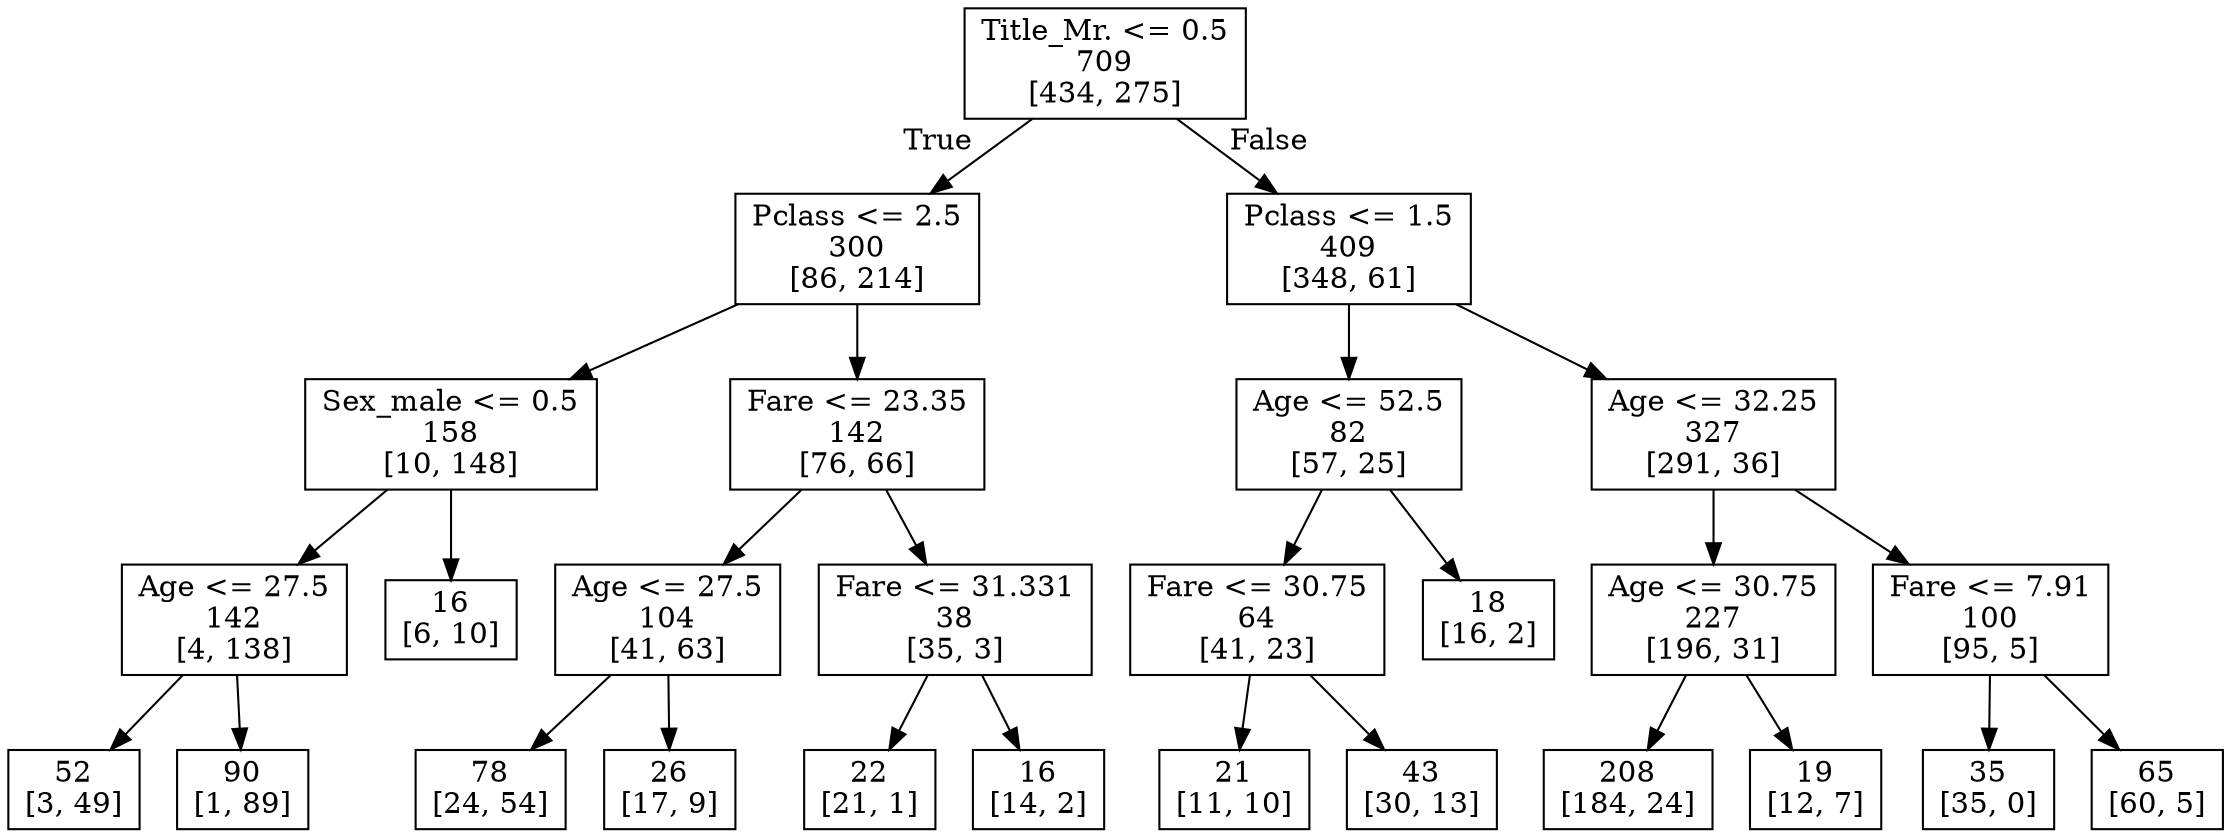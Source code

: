 digraph Tree {
node [shape=box] ;
0 [label="Title_Mr. <= 0.5\n709\n[434, 275]"] ;
1 [label="Pclass <= 2.5\n300\n[86, 214]"] ;
0 -> 1 [labeldistance=2.5, labelangle=45, headlabel="True"] ;
2 [label="Sex_male <= 0.5\n158\n[10, 148]"] ;
1 -> 2 ;
3 [label="Age <= 27.5\n142\n[4, 138]"] ;
2 -> 3 ;
4 [label="52\n[3, 49]"] ;
3 -> 4 ;
5 [label="90\n[1, 89]"] ;
3 -> 5 ;
6 [label="16\n[6, 10]"] ;
2 -> 6 ;
7 [label="Fare <= 23.35\n142\n[76, 66]"] ;
1 -> 7 ;
8 [label="Age <= 27.5\n104\n[41, 63]"] ;
7 -> 8 ;
9 [label="78\n[24, 54]"] ;
8 -> 9 ;
10 [label="26\n[17, 9]"] ;
8 -> 10 ;
11 [label="Fare <= 31.331\n38\n[35, 3]"] ;
7 -> 11 ;
12 [label="22\n[21, 1]"] ;
11 -> 12 ;
13 [label="16\n[14, 2]"] ;
11 -> 13 ;
14 [label="Pclass <= 1.5\n409\n[348, 61]"] ;
0 -> 14 [labeldistance=2.5, labelangle=-45, headlabel="False"] ;
15 [label="Age <= 52.5\n82\n[57, 25]"] ;
14 -> 15 ;
16 [label="Fare <= 30.75\n64\n[41, 23]"] ;
15 -> 16 ;
17 [label="21\n[11, 10]"] ;
16 -> 17 ;
18 [label="43\n[30, 13]"] ;
16 -> 18 ;
19 [label="18\n[16, 2]"] ;
15 -> 19 ;
20 [label="Age <= 32.25\n327\n[291, 36]"] ;
14 -> 20 ;
21 [label="Age <= 30.75\n227\n[196, 31]"] ;
20 -> 21 ;
22 [label="208\n[184, 24]"] ;
21 -> 22 ;
23 [label="19\n[12, 7]"] ;
21 -> 23 ;
24 [label="Fare <= 7.91\n100\n[95, 5]"] ;
20 -> 24 ;
25 [label="35\n[35, 0]"] ;
24 -> 25 ;
26 [label="65\n[60, 5]"] ;
24 -> 26 ;
}